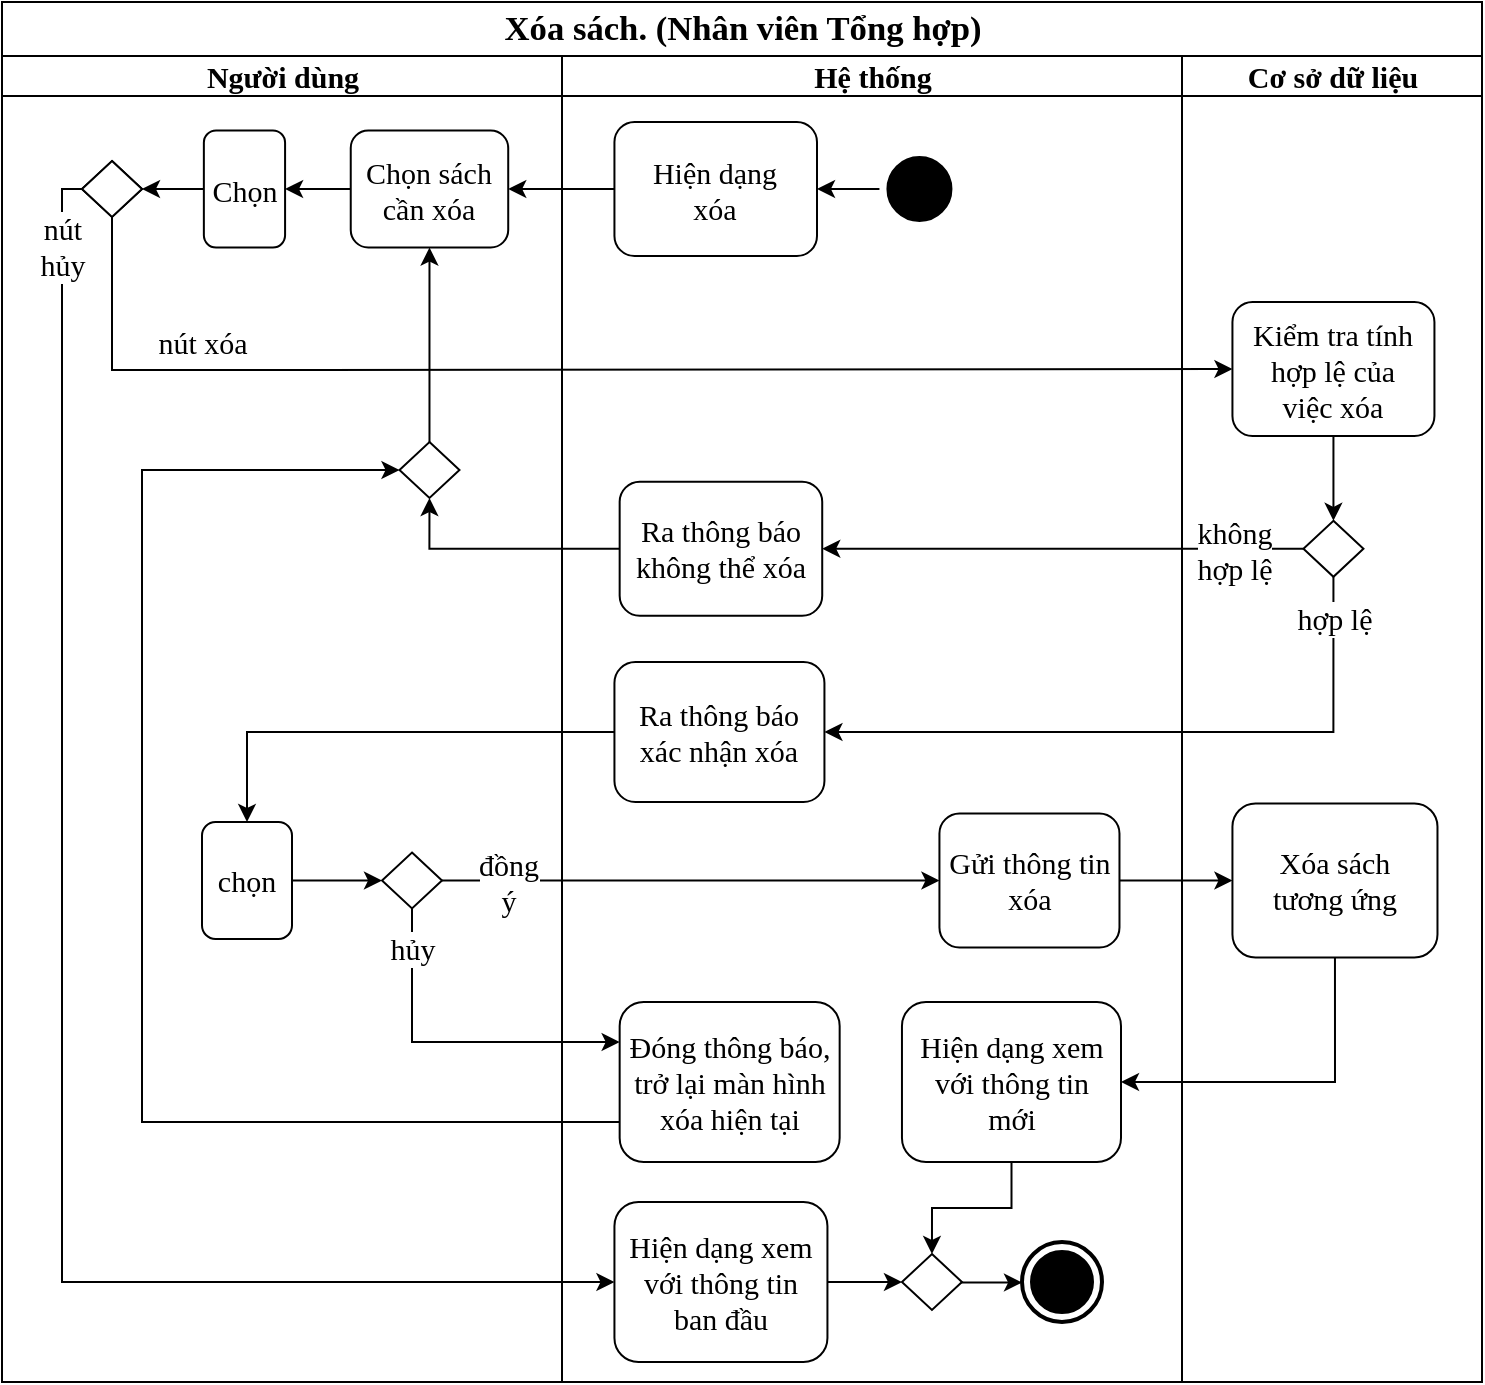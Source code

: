 <mxfile version="13.3.0" type="device"><diagram id="8VUYHRGgps18awLq4q4d" name="Page-1"><mxGraphModel dx="847" dy="713" grid="1" gridSize="10" guides="1" tooltips="1" connect="1" arrows="1" fold="1" page="1" pageScale="1" pageWidth="827" pageHeight="1169" math="0" shadow="0"><root><mxCell id="0"/><mxCell id="1" parent="0"/><mxCell id="bD_iZolfdFwd9rmxjZnh-7" value="&lt;span style=&quot;font-size: 13pt ; line-height: 107% ; font-family: &amp;#34;times new roman&amp;#34; , serif&quot;&gt;Xóa sách. (Nhân viên Tổng hợp)&lt;/span&gt;" style="swimlane;html=1;childLayout=stackLayout;resizeParent=1;resizeParentMax=0;startSize=27;rounded=0;glass=0;fontSize=15;fontFamily=Times New Roman;" parent="1" vertex="1"><mxGeometry x="40" y="30" width="740" height="690" as="geometry"/></mxCell><mxCell id="VSX_U9g0RhG26EY-jK5Y-8" value="" style="edgeStyle=orthogonalEdgeStyle;rounded=0;orthogonalLoop=1;jettySize=auto;html=1;entryX=0;entryY=0.5;entryDx=0;entryDy=0;fontSize=15;exitX=1;exitY=0.5;exitDx=0;exitDy=0;" parent="bD_iZolfdFwd9rmxjZnh-7" source="hIJGW4PkmCoTBNB-L6lb-40" target="VSX_U9g0RhG26EY-jK5Y-10" edge="1"><mxGeometry relative="1" as="geometry"><mxPoint x="401.98" y="458" as="targetPoint"/><Array as="points"><mxPoint x="420" y="439"/><mxPoint x="420" y="439"/></Array><mxPoint x="240" y="439.25" as="sourcePoint"/></mxGeometry></mxCell><mxCell id="VSX_U9g0RhG26EY-jK5Y-9" value="đồng&lt;br&gt;ý" style="edgeLabel;html=1;align=center;verticalAlign=middle;resizable=0;points=[];fontSize=15;fontFamily=Times New Roman;" parent="VSX_U9g0RhG26EY-jK5Y-8" vertex="1" connectable="0"><mxGeometry x="0.279" y="1" relative="1" as="geometry"><mxPoint x="-126.2" y="1.03" as="offset"/></mxGeometry></mxCell><mxCell id="bD_iZolfdFwd9rmxjZnh-65" value="" style="edgeStyle=orthogonalEdgeStyle;rounded=0;orthogonalLoop=1;jettySize=auto;html=1;endArrow=classic;endFill=1;fontFamily=Times New Roman;fontSize=15;entryX=0;entryY=0.25;entryDx=0;entryDy=0;exitX=0.5;exitY=1;exitDx=0;exitDy=0;" parent="bD_iZolfdFwd9rmxjZnh-7" source="hIJGW4PkmCoTBNB-L6lb-40" target="VSX_U9g0RhG26EY-jK5Y-65" edge="1"><mxGeometry relative="1" as="geometry"><mxPoint x="267" y="690" as="targetPoint"/><Array as="points"><mxPoint x="205" y="520"/></Array><mxPoint x="215" y="460.75" as="sourcePoint"/></mxGeometry></mxCell><mxCell id="bD_iZolfdFwd9rmxjZnh-68" value="hủy" style="edgeLabel;html=1;align=center;verticalAlign=middle;resizable=0;points=[];fontSize=15;fontFamily=Times New Roman;" parent="bD_iZolfdFwd9rmxjZnh-65" vertex="1" connectable="0"><mxGeometry x="-0.488" y="-2" relative="1" as="geometry"><mxPoint x="2" y="-23.95" as="offset"/></mxGeometry></mxCell><mxCell id="VSX_U9g0RhG26EY-jK5Y-17" value="" style="edgeStyle=orthogonalEdgeStyle;rounded=0;orthogonalLoop=1;jettySize=auto;html=1;exitX=1;exitY=0.5;exitDx=0;exitDy=0;fontSize=15;" parent="bD_iZolfdFwd9rmxjZnh-7" source="VSX_U9g0RhG26EY-jK5Y-10" target="VSX_U9g0RhG26EY-jK5Y-11" edge="1"><mxGeometry relative="1" as="geometry"><mxPoint x="469.98" y="510" as="sourcePoint"/><mxPoint x="627.48" y="530" as="targetPoint"/><Array as="points"/></mxGeometry></mxCell><mxCell id="bD_iZolfdFwd9rmxjZnh-8" value="Người dùng" style="swimlane;html=1;startSize=20;fontSize=15;fontFamily=Times New Roman;" parent="bD_iZolfdFwd9rmxjZnh-7" vertex="1"><mxGeometry y="27" width="280" height="663" as="geometry"><mxRectangle y="20" width="30" height="460" as="alternateBounds"/></mxGeometry></mxCell><mxCell id="hIJGW4PkmCoTBNB-L6lb-9" value="" style="shape=rhombus;html=1;verticalLabelPosition=bottom;verticalAlignment=top;rounded=0;glass=0;strokeColor=#000000;fontFamily=Times New Roman;fontSize=15;" parent="bD_iZolfdFwd9rmxjZnh-8" vertex="1"><mxGeometry x="40" y="52.5" width="30" height="28" as="geometry"/></mxCell><mxCell id="hIJGW4PkmCoTBNB-L6lb-17" style="edgeStyle=orthogonalEdgeStyle;rounded=0;orthogonalLoop=1;jettySize=auto;html=1;entryX=1;entryY=0.5;entryDx=0;entryDy=0;" parent="bD_iZolfdFwd9rmxjZnh-8" source="bD_iZolfdFwd9rmxjZnh-52" target="hIJGW4PkmCoTBNB-L6lb-16" edge="1"><mxGeometry relative="1" as="geometry"/></mxCell><mxCell id="hIJGW4PkmCoTBNB-L6lb-18" style="edgeStyle=orthogonalEdgeStyle;rounded=0;orthogonalLoop=1;jettySize=auto;html=1;entryX=1;entryY=0.5;entryDx=0;entryDy=0;" parent="bD_iZolfdFwd9rmxjZnh-8" source="hIJGW4PkmCoTBNB-L6lb-16" target="hIJGW4PkmCoTBNB-L6lb-9" edge="1"><mxGeometry relative="1" as="geometry"/></mxCell><mxCell id="hIJGW4PkmCoTBNB-L6lb-16" value="&lt;font face=&quot;times new roman, serif&quot;&gt;Chọn&lt;/font&gt;" style="shape=rect;html=1;rounded=1;whiteSpace=wrap;align=center;glass=0;strokeColor=#000000;fontFamily=Times New Roman;fontSize=15;" parent="bD_iZolfdFwd9rmxjZnh-8" vertex="1"><mxGeometry x="100.93" y="37.25" width="40.61" height="58.5" as="geometry"/></mxCell><mxCell id="hIJGW4PkmCoTBNB-L6lb-40" value="" style="shape=rhombus;html=1;verticalLabelPosition=bottom;verticalAlignment=top;rounded=0;glass=0;strokeColor=#000000;fontFamily=Times New Roman;fontSize=15;" parent="bD_iZolfdFwd9rmxjZnh-8" vertex="1"><mxGeometry x="190" y="398.25" width="30" height="28" as="geometry"/></mxCell><mxCell id="bD_iZolfdFwd9rmxjZnh-52" value="&lt;span style=&quot;font-family: &amp;#34;times new roman&amp;#34; , serif&quot;&gt;Chọn sách cần xóa&lt;/span&gt;" style="shape=rect;html=1;rounded=1;whiteSpace=wrap;align=center;glass=0;strokeColor=#000000;fontFamily=Times New Roman;fontSize=15;" parent="bD_iZolfdFwd9rmxjZnh-8" vertex="1"><mxGeometry x="174.37" y="37.25" width="78.74" height="58.5" as="geometry"/></mxCell><mxCell id="w8Wa-u_spmz55utIlVAw-1" style="edgeStyle=orthogonalEdgeStyle;rounded=0;orthogonalLoop=1;jettySize=auto;html=1;entryX=0;entryY=0.5;entryDx=0;entryDy=0;fontFamily=Times New Roman;fontSize=15;" parent="bD_iZolfdFwd9rmxjZnh-8" source="VSX_U9g0RhG26EY-jK5Y-102" edge="1"><mxGeometry relative="1" as="geometry"><mxPoint x="190" y="412.25" as="targetPoint"/></mxGeometry></mxCell><mxCell id="VSX_U9g0RhG26EY-jK5Y-102" value="&lt;font face=&quot;times new roman, serif&quot;&gt;chọn&lt;/font&gt;" style="shape=rect;html=1;rounded=1;whiteSpace=wrap;align=center;glass=0;strokeColor=#000000;fontFamily=Times New Roman;fontSize=15;" parent="bD_iZolfdFwd9rmxjZnh-8" vertex="1"><mxGeometry x="100" y="383" width="45" height="58.5" as="geometry"/></mxCell><mxCell id="qb4N7AWXd88CzOzXKO13-5" style="edgeStyle=orthogonalEdgeStyle;rounded=0;orthogonalLoop=1;jettySize=auto;html=1;entryX=0.5;entryY=1;entryDx=0;entryDy=0;" parent="bD_iZolfdFwd9rmxjZnh-8" source="qb4N7AWXd88CzOzXKO13-4" target="bD_iZolfdFwd9rmxjZnh-52" edge="1"><mxGeometry relative="1" as="geometry"/></mxCell><mxCell id="qb4N7AWXd88CzOzXKO13-4" value="" style="shape=rhombus;html=1;verticalLabelPosition=bottom;verticalAlignment=top;rounded=0;glass=0;strokeColor=#000000;fontFamily=Times New Roman;fontSize=15;" parent="bD_iZolfdFwd9rmxjZnh-8" vertex="1"><mxGeometry x="198.74" y="193" width="30" height="28" as="geometry"/></mxCell><mxCell id="bD_iZolfdFwd9rmxjZnh-9" value="Hệ thống" style="swimlane;html=1;startSize=20;fontSize=15;fontFamily=Times New Roman;" parent="bD_iZolfdFwd9rmxjZnh-7" vertex="1"><mxGeometry x="280" y="27" width="310" height="663" as="geometry"/></mxCell><mxCell id="hIJGW4PkmCoTBNB-L6lb-7" style="edgeStyle=orthogonalEdgeStyle;rounded=0;orthogonalLoop=1;jettySize=auto;html=1;entryX=1;entryY=0.5;entryDx=0;entryDy=0;" parent="bD_iZolfdFwd9rmxjZnh-9" source="bD_iZolfdFwd9rmxjZnh-13" target="bD_iZolfdFwd9rmxjZnh-26" edge="1"><mxGeometry relative="1" as="geometry"/></mxCell><mxCell id="VSX_U9g0RhG26EY-jK5Y-65" value="&lt;font face=&quot;times new roman, serif&quot;&gt;Đóng thông báo, trở lại màn hình xóa hiện tại&lt;/font&gt;" style="shape=rect;html=1;rounded=1;whiteSpace=wrap;align=center;glass=0;strokeColor=#000000;fontFamily=Times New Roman;fontSize=15;" parent="bD_iZolfdFwd9rmxjZnh-9" vertex="1"><mxGeometry x="28.83" y="473" width="110" height="80" as="geometry"/></mxCell><mxCell id="VSX_U9g0RhG26EY-jK5Y-10" value="&lt;span style=&quot;font-size: 15px ; line-height: 107% ; font-family: &amp;#34;times new roman&amp;#34; , serif&quot;&gt;Gửi thông tin xóa&lt;/span&gt;" style="shape=rect;html=1;rounded=1;whiteSpace=wrap;align=center;glass=0;strokeColor=#000000;fontFamily=Times New Roman;fontSize=15;" parent="bD_iZolfdFwd9rmxjZnh-9" vertex="1"><mxGeometry x="188.72" y="378.75" width="90.02" height="67" as="geometry"/></mxCell><mxCell id="hIJGW4PkmCoTBNB-L6lb-50" style="edgeStyle=orthogonalEdgeStyle;rounded=0;orthogonalLoop=1;jettySize=auto;html=1;entryX=0.5;entryY=0;entryDx=0;entryDy=0;" parent="bD_iZolfdFwd9rmxjZnh-9" source="VSX_U9g0RhG26EY-jK5Y-52" target="hIJGW4PkmCoTBNB-L6lb-48" edge="1"><mxGeometry relative="1" as="geometry"/></mxCell><mxCell id="VSX_U9g0RhG26EY-jK5Y-52" value="&lt;font face=&quot;times new roman, serif&quot;&gt;Hiện dạng xem với thông tin&lt;br&gt;mới&lt;/font&gt;" style="shape=rect;html=1;rounded=1;whiteSpace=wrap;align=center;glass=0;strokeColor=#000000;fontFamily=Times New Roman;fontSize=15;" parent="bD_iZolfdFwd9rmxjZnh-9" vertex="1"><mxGeometry x="169.98" y="473" width="109.52" height="80" as="geometry"/></mxCell><mxCell id="hIJGW4PkmCoTBNB-L6lb-27" value="Ra thông báo không thể xóa" style="shape=rect;html=1;rounded=1;whiteSpace=wrap;align=center;glass=0;strokeColor=#000000;fontFamily=Times New Roman;fontSize=15;" parent="bD_iZolfdFwd9rmxjZnh-9" vertex="1"><mxGeometry x="28.83" y="212.88" width="101.28" height="67" as="geometry"/></mxCell><mxCell id="VSX_U9g0RhG26EY-jK5Y-100" value="&lt;span style=&quot;font-size: 15px ; line-height: 107% ; font-family: &amp;#34;times new roman&amp;#34; , serif&quot;&gt;Ra thông báo xác nhận xóa&lt;/span&gt;" style="shape=rect;html=1;rounded=1;whiteSpace=wrap;align=center;glass=0;strokeColor=#000000;fontFamily=Times New Roman;fontSize=15;" parent="bD_iZolfdFwd9rmxjZnh-9" vertex="1"><mxGeometry x="26.22" y="303" width="105" height="70" as="geometry"/></mxCell><mxCell id="bD_iZolfdFwd9rmxjZnh-26" value="Hiện dạng&lt;br&gt;xóa" style="shape=rect;html=1;rounded=1;whiteSpace=wrap;align=center;glass=0;strokeColor=#000000;fontFamily=Times New Roman;fontSize=15;" parent="bD_iZolfdFwd9rmxjZnh-9" vertex="1"><mxGeometry x="26.22" y="33" width="101.28" height="67" as="geometry"/></mxCell><mxCell id="bD_iZolfdFwd9rmxjZnh-13" value="" style="ellipse;html=1;shape=startState;fillColor=#000000;strokeColor=#000000;rounded=0;glass=0;fontFamily=Times New Roman;fontSize=15;" parent="bD_iZolfdFwd9rmxjZnh-9" vertex="1"><mxGeometry x="158.72" y="46.5" width="40" height="40" as="geometry"/></mxCell><mxCell id="VSX_U9g0RhG26EY-jK5Y-108" value="&lt;span style=&quot;font-family: &amp;#34;times new roman&amp;#34; , serif&quot;&gt;Hiện dạng xem với thông tin &lt;br&gt;ban đầu&lt;/span&gt;" style="shape=rect;html=1;rounded=1;whiteSpace=wrap;align=center;glass=0;strokeColor=#000000;fontFamily=Times New Roman;fontSize=15;" parent="bD_iZolfdFwd9rmxjZnh-9" vertex="1"><mxGeometry x="26.22" y="573" width="106.5" height="80" as="geometry"/></mxCell><mxCell id="bD_iZolfdFwd9rmxjZnh-79" value="" style="edgeStyle=orthogonalEdgeStyle;rounded=0;orthogonalLoop=1;jettySize=auto;html=1;endArrow=classic;endFill=1;fontFamily=Times New Roman;fontSize=15;exitX=0.953;exitY=0.51;exitDx=0;exitDy=0;exitPerimeter=0;entryX=0;entryY=0.5;entryDx=0;entryDy=0;entryPerimeter=0;" parent="bD_iZolfdFwd9rmxjZnh-9" source="hIJGW4PkmCoTBNB-L6lb-48" target="Hy6h8Rxbwnxvp1ZWgADI-1" edge="1"><mxGeometry relative="1" as="geometry"><mxPoint x="217.22" y="613.034" as="sourcePoint"/><mxPoint x="220" y="613" as="targetPoint"/></mxGeometry></mxCell><mxCell id="VSX_U9g0RhG26EY-jK5Y-111" value="" style="edgeStyle=orthogonalEdgeStyle;rounded=0;orthogonalLoop=1;jettySize=auto;html=1;fontSize=15;entryX=0;entryY=0.5;entryDx=0;entryDy=0;" parent="bD_iZolfdFwd9rmxjZnh-9" source="VSX_U9g0RhG26EY-jK5Y-108" target="hIJGW4PkmCoTBNB-L6lb-48" edge="1"><mxGeometry relative="1" as="geometry"><mxPoint x="416.22" y="696.5" as="sourcePoint"/><mxPoint x="168.72" y="613.034" as="targetPoint"/></mxGeometry></mxCell><mxCell id="hIJGW4PkmCoTBNB-L6lb-48" value="" style="shape=rhombus;html=1;verticalLabelPosition=bottom;verticalAlignment=top;rounded=0;glass=0;strokeColor=#000000;fontFamily=Times New Roman;fontSize=15;" parent="bD_iZolfdFwd9rmxjZnh-9" vertex="1"><mxGeometry x="169.98" y="599" width="30" height="28" as="geometry"/></mxCell><mxCell id="Hy6h8Rxbwnxvp1ZWgADI-1" value="" style="html=1;shape=mxgraph.sysml.actFinal;strokeWidth=2;verticalLabelPosition=bottom;verticalAlignment=top;" parent="bD_iZolfdFwd9rmxjZnh-9" vertex="1"><mxGeometry x="230" y="593" width="40" height="40" as="geometry"/></mxCell><mxCell id="VSX_U9g0RhG26EY-jK5Y-72" value="" style="edgeStyle=orthogonalEdgeStyle;rounded=0;orthogonalLoop=1;jettySize=auto;html=1;fontSize=15;exitX=0;exitY=0.75;exitDx=0;exitDy=0;entryX=0;entryY=0.5;entryDx=0;entryDy=0;" parent="bD_iZolfdFwd9rmxjZnh-7" source="VSX_U9g0RhG26EY-jK5Y-65" target="qb4N7AWXd88CzOzXKO13-4" edge="1"><mxGeometry relative="1" as="geometry"><mxPoint x="70" y="360" as="targetPoint"/><Array as="points"><mxPoint x="70" y="560"/><mxPoint x="70" y="234"/></Array><mxPoint x="318" y="811.5" as="sourcePoint"/></mxGeometry></mxCell><mxCell id="VSX_U9g0RhG26EY-jK5Y-5" value="" style="edgeStyle=orthogonalEdgeStyle;rounded=0;orthogonalLoop=1;jettySize=auto;html=1;fontSize=15;exitX=0;exitY=0.5;exitDx=0;exitDy=0;entryX=1;entryY=0.5;entryDx=0;entryDy=0;" parent="bD_iZolfdFwd9rmxjZnh-7" source="hIJGW4PkmCoTBNB-L6lb-32" target="hIJGW4PkmCoTBNB-L6lb-27" edge="1"><mxGeometry relative="1" as="geometry"><mxPoint x="680" y="287.625" as="sourcePoint"/><mxPoint x="468.72" y="273.38" as="targetPoint"/><Array as="points"/></mxGeometry></mxCell><mxCell id="VSX_U9g0RhG26EY-jK5Y-6" value="không&lt;br&gt;hợp lệ" style="edgeLabel;html=1;align=center;verticalAlign=middle;resizable=0;points=[];fontSize=15;fontFamily=Times New Roman;" parent="VSX_U9g0RhG26EY-jK5Y-5" vertex="1" connectable="0"><mxGeometry x="-0.305" relative="1" as="geometry"><mxPoint x="48.31" y="-8.882e-16" as="offset"/></mxGeometry></mxCell><mxCell id="VSX_U9g0RhG26EY-jK5Y-67" value="" style="edgeStyle=orthogonalEdgeStyle;rounded=0;orthogonalLoop=1;jettySize=auto;html=1;fontSize=15;exitX=0.5;exitY=1;exitDx=0;exitDy=0;entryX=1;entryY=0.5;entryDx=0;entryDy=0;" parent="bD_iZolfdFwd9rmxjZnh-7" source="hIJGW4PkmCoTBNB-L6lb-32" target="VSX_U9g0RhG26EY-jK5Y-100" edge="1"><mxGeometry relative="1" as="geometry"><mxPoint x="560" y="430" as="targetPoint"/><Array as="points"><mxPoint x="666" y="365"/></Array><mxPoint x="700" y="305.25" as="sourcePoint"/></mxGeometry></mxCell><mxCell id="hIJGW4PkmCoTBNB-L6lb-37" value="&lt;span style=&quot;font-family: &amp;#34;times new roman&amp;#34; ; font-size: 15px&quot;&gt;hợp lệ&lt;/span&gt;" style="edgeLabel;html=1;align=center;verticalAlign=middle;resizable=0;points=[];" parent="VSX_U9g0RhG26EY-jK5Y-67" vertex="1" connectable="0"><mxGeometry x="-0.88" relative="1" as="geometry"><mxPoint as="offset"/></mxGeometry></mxCell><mxCell id="bD_iZolfdFwd9rmxjZnh-10" value="Cơ sở dữ liệu" style="swimlane;html=1;startSize=20;fontSize=15;fontFamily=Times New Roman;" parent="bD_iZolfdFwd9rmxjZnh-7" vertex="1"><mxGeometry x="590" y="27" width="150" height="663" as="geometry"/></mxCell><mxCell id="J5k6UpL44aLbVHpaXnqz-2" style="edgeStyle=orthogonalEdgeStyle;rounded=0;orthogonalLoop=1;jettySize=auto;html=1;entryX=0.5;entryY=0;entryDx=0;entryDy=0;" parent="bD_iZolfdFwd9rmxjZnh-10" source="VSX_U9g0RhG26EY-jK5Y-79" target="hIJGW4PkmCoTBNB-L6lb-32" edge="1"><mxGeometry relative="1" as="geometry"><mxPoint x="90" y="243" as="targetPoint"/></mxGeometry></mxCell><mxCell id="VSX_U9g0RhG26EY-jK5Y-79" value="&lt;font face=&quot;times new roman, serif&quot;&gt;Kiểm tra tính hợp lệ của&lt;br&gt;việc xóa&lt;/font&gt;" style="shape=rect;html=1;rounded=1;whiteSpace=wrap;align=center;glass=0;strokeColor=#000000;fontFamily=Times New Roman;fontSize=15;" parent="bD_iZolfdFwd9rmxjZnh-10" vertex="1"><mxGeometry x="25.22" y="123" width="101" height="67" as="geometry"/></mxCell><mxCell id="hIJGW4PkmCoTBNB-L6lb-32" value="" style="shape=rhombus;html=1;verticalLabelPosition=bottom;verticalAlignment=top;rounded=0;glass=0;strokeColor=#000000;fontFamily=Times New Roman;fontSize=15;" parent="bD_iZolfdFwd9rmxjZnh-10" vertex="1"><mxGeometry x="60.72" y="232.38" width="30" height="28" as="geometry"/></mxCell><mxCell id="VSX_U9g0RhG26EY-jK5Y-11" value="&lt;font face=&quot;times new roman, serif&quot;&gt;Xóa sách&lt;br&gt;tương ứng&lt;/font&gt;" style="shape=rect;html=1;rounded=1;whiteSpace=wrap;align=center;glass=0;strokeColor=#000000;fontFamily=Times New Roman;fontSize=15;" parent="bD_iZolfdFwd9rmxjZnh-10" vertex="1"><mxGeometry x="25.22" y="373.75" width="102.52" height="77" as="geometry"/></mxCell><mxCell id="hIJGW4PkmCoTBNB-L6lb-8" style="edgeStyle=orthogonalEdgeStyle;rounded=0;orthogonalLoop=1;jettySize=auto;html=1;entryX=1;entryY=0.5;entryDx=0;entryDy=0;" parent="bD_iZolfdFwd9rmxjZnh-7" source="bD_iZolfdFwd9rmxjZnh-26" target="bD_iZolfdFwd9rmxjZnh-52" edge="1"><mxGeometry relative="1" as="geometry"/></mxCell><mxCell id="hIJGW4PkmCoTBNB-L6lb-14" value="" style="edgeStyle=orthogonalEdgeStyle;rounded=0;orthogonalLoop=1;jettySize=auto;html=1;exitX=0;exitY=0.5;exitDx=0;exitDy=0;entryX=0;entryY=0.5;entryDx=0;entryDy=0;" parent="bD_iZolfdFwd9rmxjZnh-7" source="hIJGW4PkmCoTBNB-L6lb-9" target="VSX_U9g0RhG26EY-jK5Y-108" edge="1"><mxGeometry relative="1" as="geometry"><mxPoint x="20" y="70" as="sourcePoint"/><mxPoint x="290" y="740" as="targetPoint"/><Array as="points"><mxPoint x="30" y="94"/><mxPoint x="30" y="640"/></Array></mxGeometry></mxCell><mxCell id="hIJGW4PkmCoTBNB-L6lb-19" value="&lt;span style=&quot;font-family: &amp;#34;times new roman&amp;#34; ; font-size: 15px&quot;&gt;nút&lt;br&gt;hủy&lt;br&gt;&lt;/span&gt;" style="edgeLabel;html=1;align=center;verticalAlign=middle;resizable=0;points=[];" parent="hIJGW4PkmCoTBNB-L6lb-14" vertex="1" connectable="0"><mxGeometry x="-0.875" y="-2" relative="1" as="geometry"><mxPoint x="2" y="-13.5" as="offset"/></mxGeometry></mxCell><mxCell id="hIJGW4PkmCoTBNB-L6lb-12" style="edgeStyle=orthogonalEdgeStyle;rounded=0;orthogonalLoop=1;jettySize=auto;html=1;entryX=0;entryY=0.5;entryDx=0;entryDy=0;exitX=0.5;exitY=1;exitDx=0;exitDy=0;" parent="bD_iZolfdFwd9rmxjZnh-7" source="hIJGW4PkmCoTBNB-L6lb-9" target="VSX_U9g0RhG26EY-jK5Y-79" edge="1"><mxGeometry relative="1" as="geometry"><mxPoint x="308.83" y="183.5" as="targetPoint"/><Array as="points"><mxPoint x="55" y="184"/><mxPoint x="160" y="184"/></Array></mxGeometry></mxCell><mxCell id="hIJGW4PkmCoTBNB-L6lb-15" value="&lt;font face=&quot;Times New Roman&quot; style=&quot;font-size: 15px&quot;&gt;nút xóa&lt;/font&gt;" style="edgeLabel;html=1;align=center;verticalAlign=middle;resizable=0;points=[];" parent="hIJGW4PkmCoTBNB-L6lb-12" vertex="1" connectable="0"><mxGeometry x="-0.253" y="1" relative="1" as="geometry"><mxPoint x="-116.5" y="-13.53" as="offset"/></mxGeometry></mxCell><mxCell id="hIJGW4PkmCoTBNB-L6lb-39" style="edgeStyle=orthogonalEdgeStyle;rounded=0;orthogonalLoop=1;jettySize=auto;html=1;entryX=0.5;entryY=0;entryDx=0;entryDy=0;" parent="bD_iZolfdFwd9rmxjZnh-7" source="VSX_U9g0RhG26EY-jK5Y-100" target="VSX_U9g0RhG26EY-jK5Y-102" edge="1"><mxGeometry relative="1" as="geometry"/></mxCell><mxCell id="hIJGW4PkmCoTBNB-L6lb-44" style="edgeStyle=orthogonalEdgeStyle;rounded=0;orthogonalLoop=1;jettySize=auto;html=1;entryX=1;entryY=0.5;entryDx=0;entryDy=0;exitX=0.5;exitY=1;exitDx=0;exitDy=0;" parent="bD_iZolfdFwd9rmxjZnh-7" source="VSX_U9g0RhG26EY-jK5Y-11" target="VSX_U9g0RhG26EY-jK5Y-52" edge="1"><mxGeometry relative="1" as="geometry"><mxPoint x="491.98" y="608" as="targetPoint"/><Array as="points"><mxPoint x="667" y="540"/></Array></mxGeometry></mxCell><mxCell id="QM7stSSMnKvItuc_dBxw-2" style="edgeStyle=orthogonalEdgeStyle;rounded=0;orthogonalLoop=1;jettySize=auto;html=1;entryX=0.5;entryY=1;entryDx=0;entryDy=0;" edge="1" parent="bD_iZolfdFwd9rmxjZnh-7" source="hIJGW4PkmCoTBNB-L6lb-27" target="qb4N7AWXd88CzOzXKO13-4"><mxGeometry relative="1" as="geometry"/></mxCell><mxCell id="qb4N7AWXd88CzOzXKO13-2" value="" style="shape=rhombus;html=1;verticalLabelPosition=bottom;verticalAlignment=top;rounded=0;glass=0;strokeColor=#000000;fontFamily=Times New Roman;fontSize=15;" parent="1" vertex="1"><mxGeometry x="80" y="109.5" width="30" height="28" as="geometry"/></mxCell></root></mxGraphModel></diagram></mxfile>